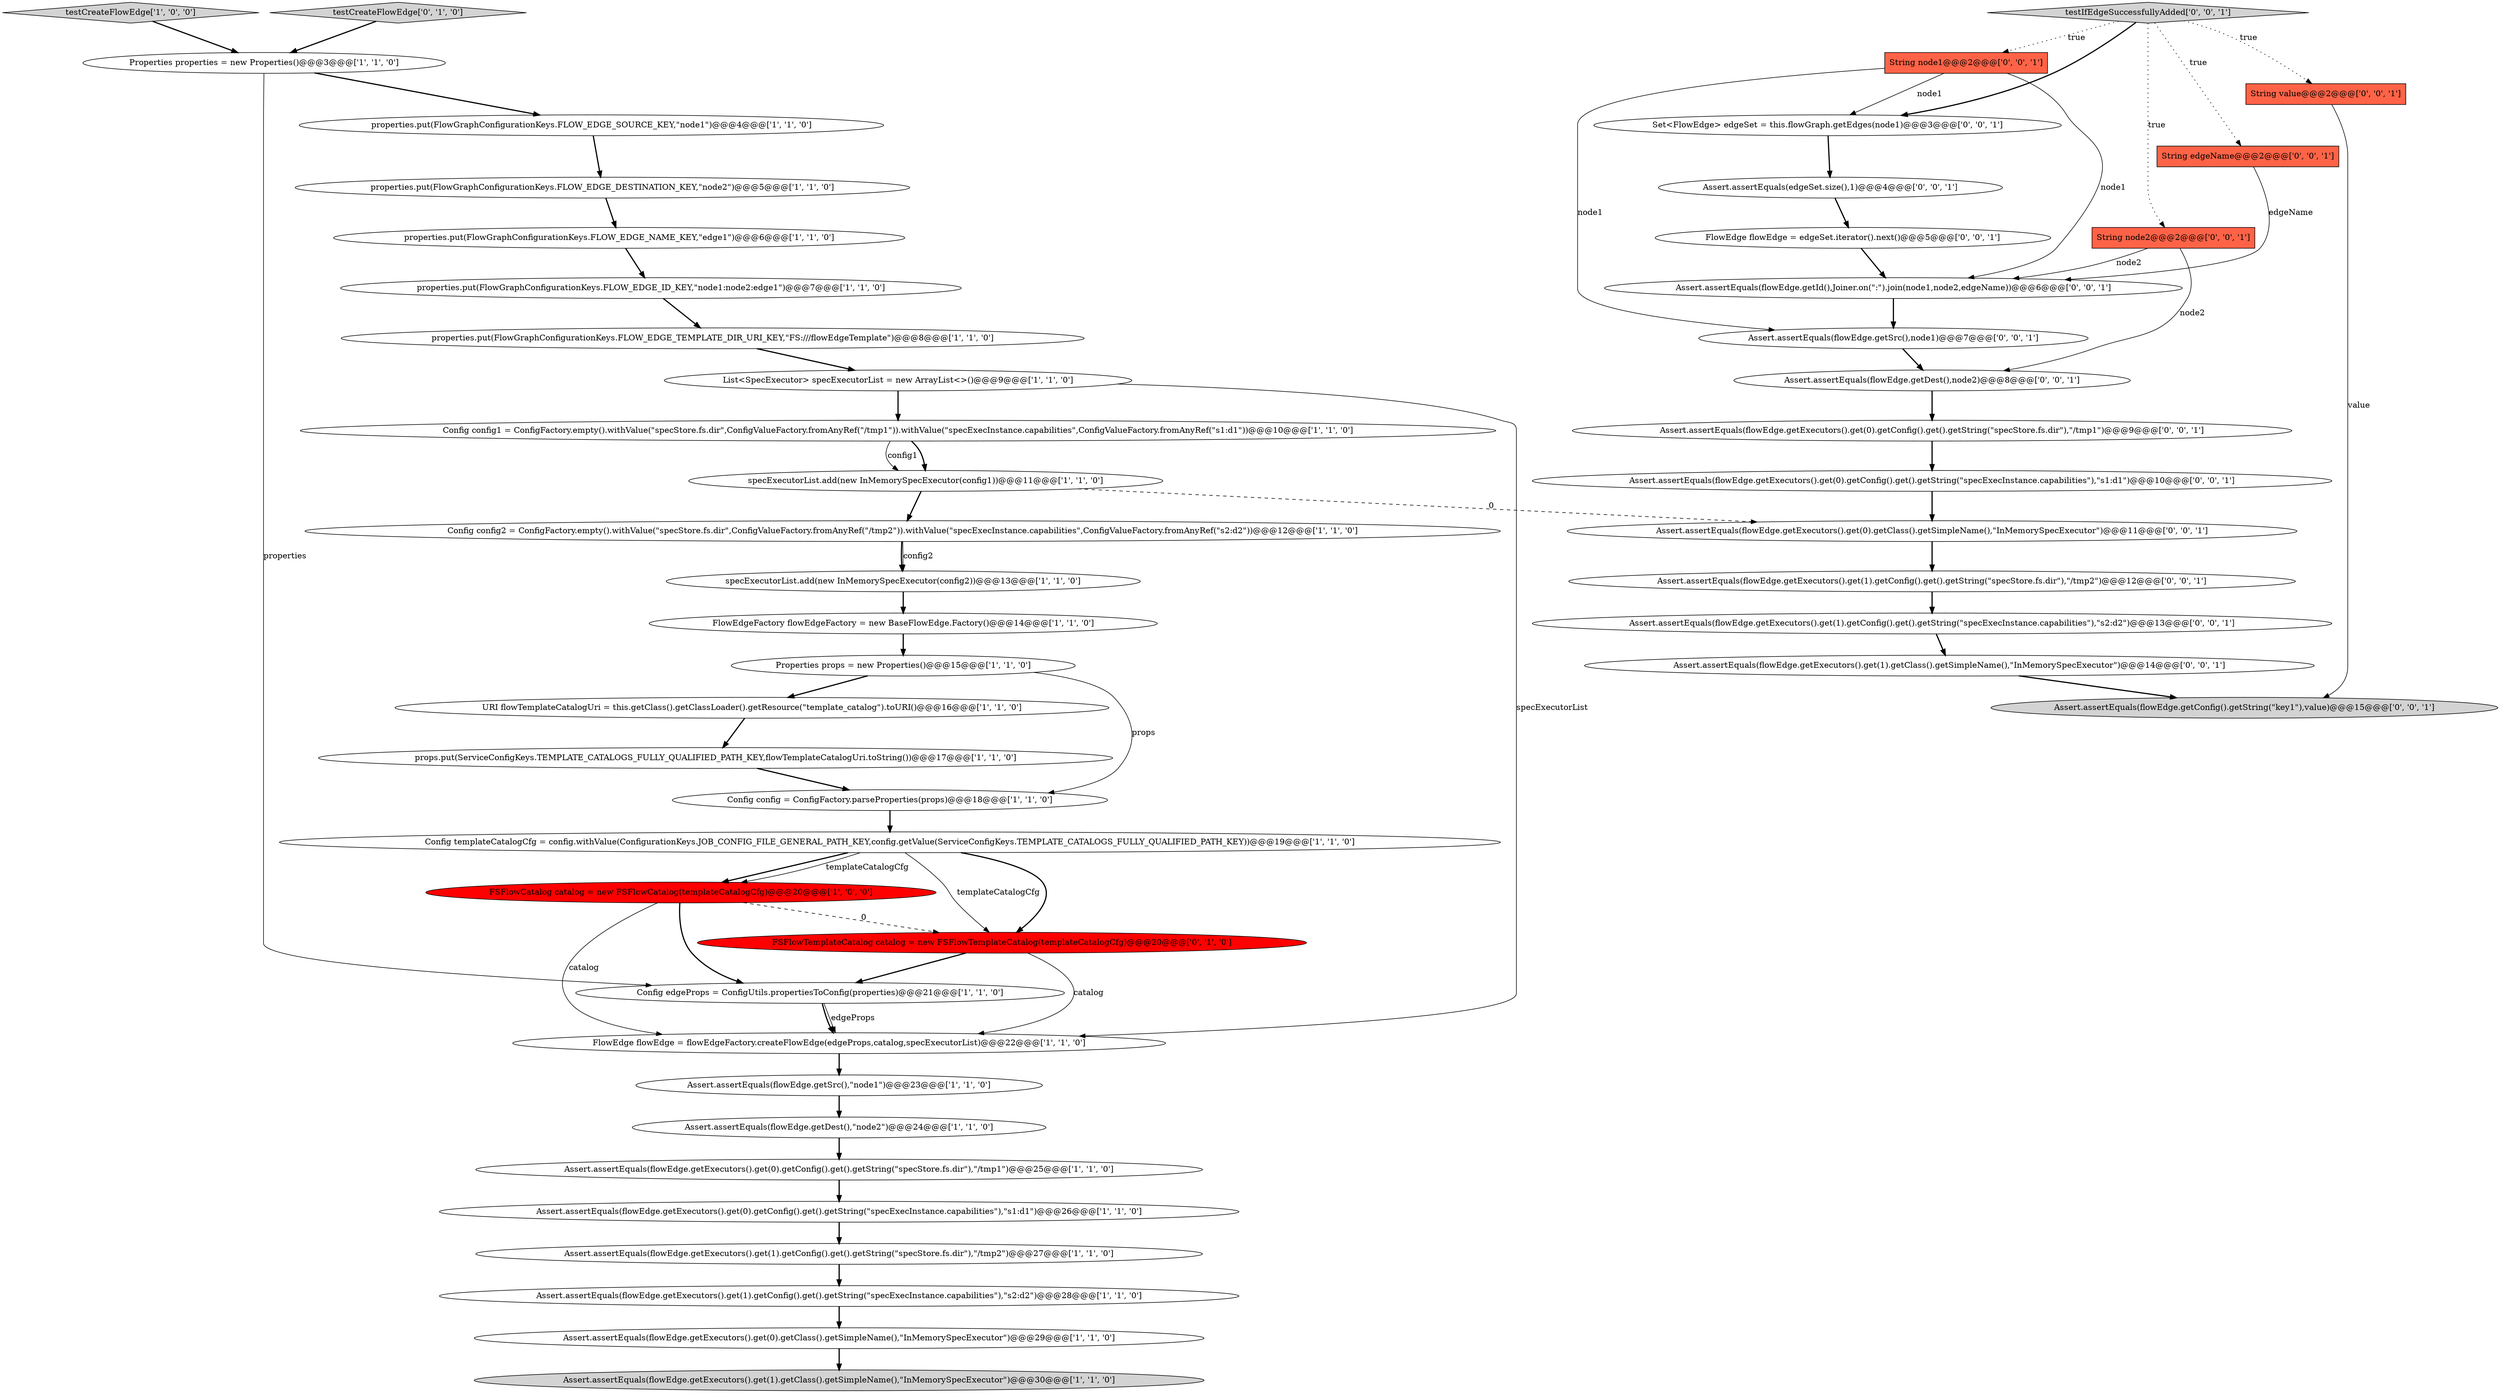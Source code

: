 digraph {
2 [style = filled, label = "Assert.assertEquals(flowEdge.getExecutors().get(1).getConfig().get().getString(\"specStore.fs.dir\"),\"/tmp2\")@@@27@@@['1', '1', '0']", fillcolor = white, shape = ellipse image = "AAA0AAABBB1BBB"];
27 [style = filled, label = "props.put(ServiceConfigKeys.TEMPLATE_CATALOGS_FULLY_QUALIFIED_PATH_KEY,flowTemplateCatalogUri.toString())@@@17@@@['1', '1', '0']", fillcolor = white, shape = ellipse image = "AAA0AAABBB1BBB"];
33 [style = filled, label = "testIfEdgeSuccessfullyAdded['0', '0', '1']", fillcolor = lightgray, shape = diamond image = "AAA0AAABBB3BBB"];
38 [style = filled, label = "Assert.assertEquals(flowEdge.getExecutors().get(1).getConfig().get().getString(\"specStore.fs.dir\"),\"/tmp2\")@@@12@@@['0', '0', '1']", fillcolor = white, shape = ellipse image = "AAA0AAABBB3BBB"];
46 [style = filled, label = "Assert.assertEquals(flowEdge.getExecutors().get(1).getConfig().get().getString(\"specExecInstance.capabilities\"),\"s2:d2\")@@@13@@@['0', '0', '1']", fillcolor = white, shape = ellipse image = "AAA0AAABBB3BBB"];
23 [style = filled, label = "List<SpecExecutor> specExecutorList = new ArrayList<>()@@@9@@@['1', '1', '0']", fillcolor = white, shape = ellipse image = "AAA0AAABBB1BBB"];
40 [style = filled, label = "Assert.assertEquals(flowEdge.getSrc(),node1)@@@7@@@['0', '0', '1']", fillcolor = white, shape = ellipse image = "AAA0AAABBB3BBB"];
10 [style = filled, label = "Assert.assertEquals(flowEdge.getSrc(),\"node1\")@@@23@@@['1', '1', '0']", fillcolor = white, shape = ellipse image = "AAA0AAABBB1BBB"];
19 [style = filled, label = "properties.put(FlowGraphConfigurationKeys.FLOW_EDGE_TEMPLATE_DIR_URI_KEY,\"FS:///flowEdgeTemplate\")@@@8@@@['1', '1', '0']", fillcolor = white, shape = ellipse image = "AAA0AAABBB1BBB"];
29 [style = filled, label = "testCreateFlowEdge['0', '1', '0']", fillcolor = lightgray, shape = diamond image = "AAA0AAABBB2BBB"];
12 [style = filled, label = "Assert.assertEquals(flowEdge.getExecutors().get(1).getClass().getSimpleName(),\"InMemorySpecExecutor\")@@@30@@@['1', '1', '0']", fillcolor = lightgray, shape = ellipse image = "AAA0AAABBB1BBB"];
8 [style = filled, label = "Config edgeProps = ConfigUtils.propertiesToConfig(properties)@@@21@@@['1', '1', '0']", fillcolor = white, shape = ellipse image = "AAA0AAABBB1BBB"];
4 [style = filled, label = "testCreateFlowEdge['1', '0', '0']", fillcolor = lightgray, shape = diamond image = "AAA0AAABBB1BBB"];
1 [style = filled, label = "FSFlowCatalog catalog = new FSFlowCatalog(templateCatalogCfg)@@@20@@@['1', '0', '0']", fillcolor = red, shape = ellipse image = "AAA1AAABBB1BBB"];
13 [style = filled, label = "FlowEdgeFactory flowEdgeFactory = new BaseFlowEdge.Factory()@@@14@@@['1', '1', '0']", fillcolor = white, shape = ellipse image = "AAA0AAABBB1BBB"];
34 [style = filled, label = "Assert.assertEquals(flowEdge.getExecutors().get(0).getClass().getSimpleName(),\"InMemorySpecExecutor\")@@@11@@@['0', '0', '1']", fillcolor = white, shape = ellipse image = "AAA0AAABBB3BBB"];
6 [style = filled, label = "specExecutorList.add(new InMemorySpecExecutor(config1))@@@11@@@['1', '1', '0']", fillcolor = white, shape = ellipse image = "AAA0AAABBB1BBB"];
16 [style = filled, label = "Config config1 = ConfigFactory.empty().withValue(\"specStore.fs.dir\",ConfigValueFactory.fromAnyRef(\"/tmp1\")).withValue(\"specExecInstance.capabilities\",ConfigValueFactory.fromAnyRef(\"s1:d1\"))@@@10@@@['1', '1', '0']", fillcolor = white, shape = ellipse image = "AAA0AAABBB1BBB"];
35 [style = filled, label = "String node1@@@2@@@['0', '0', '1']", fillcolor = tomato, shape = box image = "AAA0AAABBB3BBB"];
48 [style = filled, label = "Assert.assertEquals(flowEdge.getExecutors().get(0).getConfig().get().getString(\"specExecInstance.capabilities\"),\"s1:d1\")@@@10@@@['0', '0', '1']", fillcolor = white, shape = ellipse image = "AAA0AAABBB3BBB"];
36 [style = filled, label = "Assert.assertEquals(flowEdge.getConfig().getString(\"key1\"),value)@@@15@@@['0', '0', '1']", fillcolor = lightgray, shape = ellipse image = "AAA0AAABBB3BBB"];
7 [style = filled, label = "Config config = ConfigFactory.parseProperties(props)@@@18@@@['1', '1', '0']", fillcolor = white, shape = ellipse image = "AAA0AAABBB1BBB"];
41 [style = filled, label = "Assert.assertEquals(edgeSet.size(),1)@@@4@@@['0', '0', '1']", fillcolor = white, shape = ellipse image = "AAA0AAABBB3BBB"];
25 [style = filled, label = "Config templateCatalogCfg = config.withValue(ConfigurationKeys.JOB_CONFIG_FILE_GENERAL_PATH_KEY,config.getValue(ServiceConfigKeys.TEMPLATE_CATALOGS_FULLY_QUALIFIED_PATH_KEY))@@@19@@@['1', '1', '0']", fillcolor = white, shape = ellipse image = "AAA0AAABBB1BBB"];
9 [style = filled, label = "properties.put(FlowGraphConfigurationKeys.FLOW_EDGE_NAME_KEY,\"edge1\")@@@6@@@['1', '1', '0']", fillcolor = white, shape = ellipse image = "AAA0AAABBB1BBB"];
3 [style = filled, label = "FlowEdge flowEdge = flowEdgeFactory.createFlowEdge(edgeProps,catalog,specExecutorList)@@@22@@@['1', '1', '0']", fillcolor = white, shape = ellipse image = "AAA0AAABBB1BBB"];
18 [style = filled, label = "properties.put(FlowGraphConfigurationKeys.FLOW_EDGE_ID_KEY,\"node1:node2:edge1\")@@@7@@@['1', '1', '0']", fillcolor = white, shape = ellipse image = "AAA0AAABBB1BBB"];
30 [style = filled, label = "FSFlowTemplateCatalog catalog = new FSFlowTemplateCatalog(templateCatalogCfg)@@@20@@@['0', '1', '0']", fillcolor = red, shape = ellipse image = "AAA1AAABBB2BBB"];
0 [style = filled, label = "specExecutorList.add(new InMemorySpecExecutor(config2))@@@13@@@['1', '1', '0']", fillcolor = white, shape = ellipse image = "AAA0AAABBB1BBB"];
44 [style = filled, label = "Assert.assertEquals(flowEdge.getExecutors().get(0).getConfig().get().getString(\"specStore.fs.dir\"),\"/tmp1\")@@@9@@@['0', '0', '1']", fillcolor = white, shape = ellipse image = "AAA0AAABBB3BBB"];
32 [style = filled, label = "String edgeName@@@2@@@['0', '0', '1']", fillcolor = tomato, shape = box image = "AAA0AAABBB3BBB"];
20 [style = filled, label = "Config config2 = ConfigFactory.empty().withValue(\"specStore.fs.dir\",ConfigValueFactory.fromAnyRef(\"/tmp2\")).withValue(\"specExecInstance.capabilities\",ConfigValueFactory.fromAnyRef(\"s2:d2\"))@@@12@@@['1', '1', '0']", fillcolor = white, shape = ellipse image = "AAA0AAABBB1BBB"];
45 [style = filled, label = "Set<FlowEdge> edgeSet = this.flowGraph.getEdges(node1)@@@3@@@['0', '0', '1']", fillcolor = white, shape = ellipse image = "AAA0AAABBB3BBB"];
26 [style = filled, label = "URI flowTemplateCatalogUri = this.getClass().getClassLoader().getResource(\"template_catalog\").toURI()@@@16@@@['1', '1', '0']", fillcolor = white, shape = ellipse image = "AAA0AAABBB1BBB"];
43 [style = filled, label = "Assert.assertEquals(flowEdge.getId(),Joiner.on(\":\").join(node1,node2,edgeName))@@@6@@@['0', '0', '1']", fillcolor = white, shape = ellipse image = "AAA0AAABBB3BBB"];
15 [style = filled, label = "properties.put(FlowGraphConfigurationKeys.FLOW_EDGE_SOURCE_KEY,\"node1\")@@@4@@@['1', '1', '0']", fillcolor = white, shape = ellipse image = "AAA0AAABBB1BBB"];
42 [style = filled, label = "Assert.assertEquals(flowEdge.getDest(),node2)@@@8@@@['0', '0', '1']", fillcolor = white, shape = ellipse image = "AAA0AAABBB3BBB"];
14 [style = filled, label = "Assert.assertEquals(flowEdge.getExecutors().get(0).getConfig().get().getString(\"specStore.fs.dir\"),\"/tmp1\")@@@25@@@['1', '1', '0']", fillcolor = white, shape = ellipse image = "AAA0AAABBB1BBB"];
21 [style = filled, label = "Assert.assertEquals(flowEdge.getExecutors().get(1).getConfig().get().getString(\"specExecInstance.capabilities\"),\"s2:d2\")@@@28@@@['1', '1', '0']", fillcolor = white, shape = ellipse image = "AAA0AAABBB1BBB"];
28 [style = filled, label = "Assert.assertEquals(flowEdge.getDest(),\"node2\")@@@24@@@['1', '1', '0']", fillcolor = white, shape = ellipse image = "AAA0AAABBB1BBB"];
11 [style = filled, label = "properties.put(FlowGraphConfigurationKeys.FLOW_EDGE_DESTINATION_KEY,\"node2\")@@@5@@@['1', '1', '0']", fillcolor = white, shape = ellipse image = "AAA0AAABBB1BBB"];
17 [style = filled, label = "Assert.assertEquals(flowEdge.getExecutors().get(0).getClass().getSimpleName(),\"InMemorySpecExecutor\")@@@29@@@['1', '1', '0']", fillcolor = white, shape = ellipse image = "AAA0AAABBB1BBB"];
24 [style = filled, label = "Properties props = new Properties()@@@15@@@['1', '1', '0']", fillcolor = white, shape = ellipse image = "AAA0AAABBB1BBB"];
31 [style = filled, label = "FlowEdge flowEdge = edgeSet.iterator().next()@@@5@@@['0', '0', '1']", fillcolor = white, shape = ellipse image = "AAA0AAABBB3BBB"];
39 [style = filled, label = "String node2@@@2@@@['0', '0', '1']", fillcolor = tomato, shape = box image = "AAA0AAABBB3BBB"];
47 [style = filled, label = "Assert.assertEquals(flowEdge.getExecutors().get(1).getClass().getSimpleName(),\"InMemorySpecExecutor\")@@@14@@@['0', '0', '1']", fillcolor = white, shape = ellipse image = "AAA0AAABBB3BBB"];
37 [style = filled, label = "String value@@@2@@@['0', '0', '1']", fillcolor = tomato, shape = box image = "AAA0AAABBB3BBB"];
5 [style = filled, label = "Assert.assertEquals(flowEdge.getExecutors().get(0).getConfig().get().getString(\"specExecInstance.capabilities\"),\"s1:d1\")@@@26@@@['1', '1', '0']", fillcolor = white, shape = ellipse image = "AAA0AAABBB1BBB"];
22 [style = filled, label = "Properties properties = new Properties()@@@3@@@['1', '1', '0']", fillcolor = white, shape = ellipse image = "AAA0AAABBB1BBB"];
45->41 [style = bold, label=""];
24->7 [style = solid, label="props"];
8->3 [style = solid, label="edgeProps"];
23->16 [style = bold, label=""];
25->1 [style = bold, label=""];
22->15 [style = bold, label=""];
1->8 [style = bold, label=""];
13->24 [style = bold, label=""];
10->28 [style = bold, label=""];
0->13 [style = bold, label=""];
30->3 [style = solid, label="catalog"];
33->32 [style = dotted, label="true"];
1->30 [style = dashed, label="0"];
25->30 [style = bold, label=""];
16->6 [style = bold, label=""];
23->3 [style = solid, label="specExecutorList"];
32->43 [style = solid, label="edgeName"];
20->0 [style = bold, label=""];
8->3 [style = bold, label=""];
18->19 [style = bold, label=""];
37->36 [style = solid, label="value"];
22->8 [style = solid, label="properties"];
6->34 [style = dashed, label="0"];
39->42 [style = solid, label="node2"];
11->9 [style = bold, label=""];
46->47 [style = bold, label=""];
35->43 [style = solid, label="node1"];
28->14 [style = bold, label=""];
6->20 [style = bold, label=""];
43->40 [style = bold, label=""];
3->10 [style = bold, label=""];
24->26 [style = bold, label=""];
26->27 [style = bold, label=""];
5->2 [style = bold, label=""];
35->40 [style = solid, label="node1"];
17->12 [style = bold, label=""];
42->44 [style = bold, label=""];
9->18 [style = bold, label=""];
33->35 [style = dotted, label="true"];
15->11 [style = bold, label=""];
2->21 [style = bold, label=""];
44->48 [style = bold, label=""];
25->30 [style = solid, label="templateCatalogCfg"];
19->23 [style = bold, label=""];
27->7 [style = bold, label=""];
39->43 [style = solid, label="node2"];
31->43 [style = bold, label=""];
38->46 [style = bold, label=""];
33->45 [style = bold, label=""];
41->31 [style = bold, label=""];
7->25 [style = bold, label=""];
25->1 [style = solid, label="templateCatalogCfg"];
29->22 [style = bold, label=""];
30->8 [style = bold, label=""];
34->38 [style = bold, label=""];
16->6 [style = solid, label="config1"];
33->37 [style = dotted, label="true"];
48->34 [style = bold, label=""];
21->17 [style = bold, label=""];
4->22 [style = bold, label=""];
40->42 [style = bold, label=""];
47->36 [style = bold, label=""];
20->0 [style = solid, label="config2"];
35->45 [style = solid, label="node1"];
1->3 [style = solid, label="catalog"];
14->5 [style = bold, label=""];
33->39 [style = dotted, label="true"];
}
